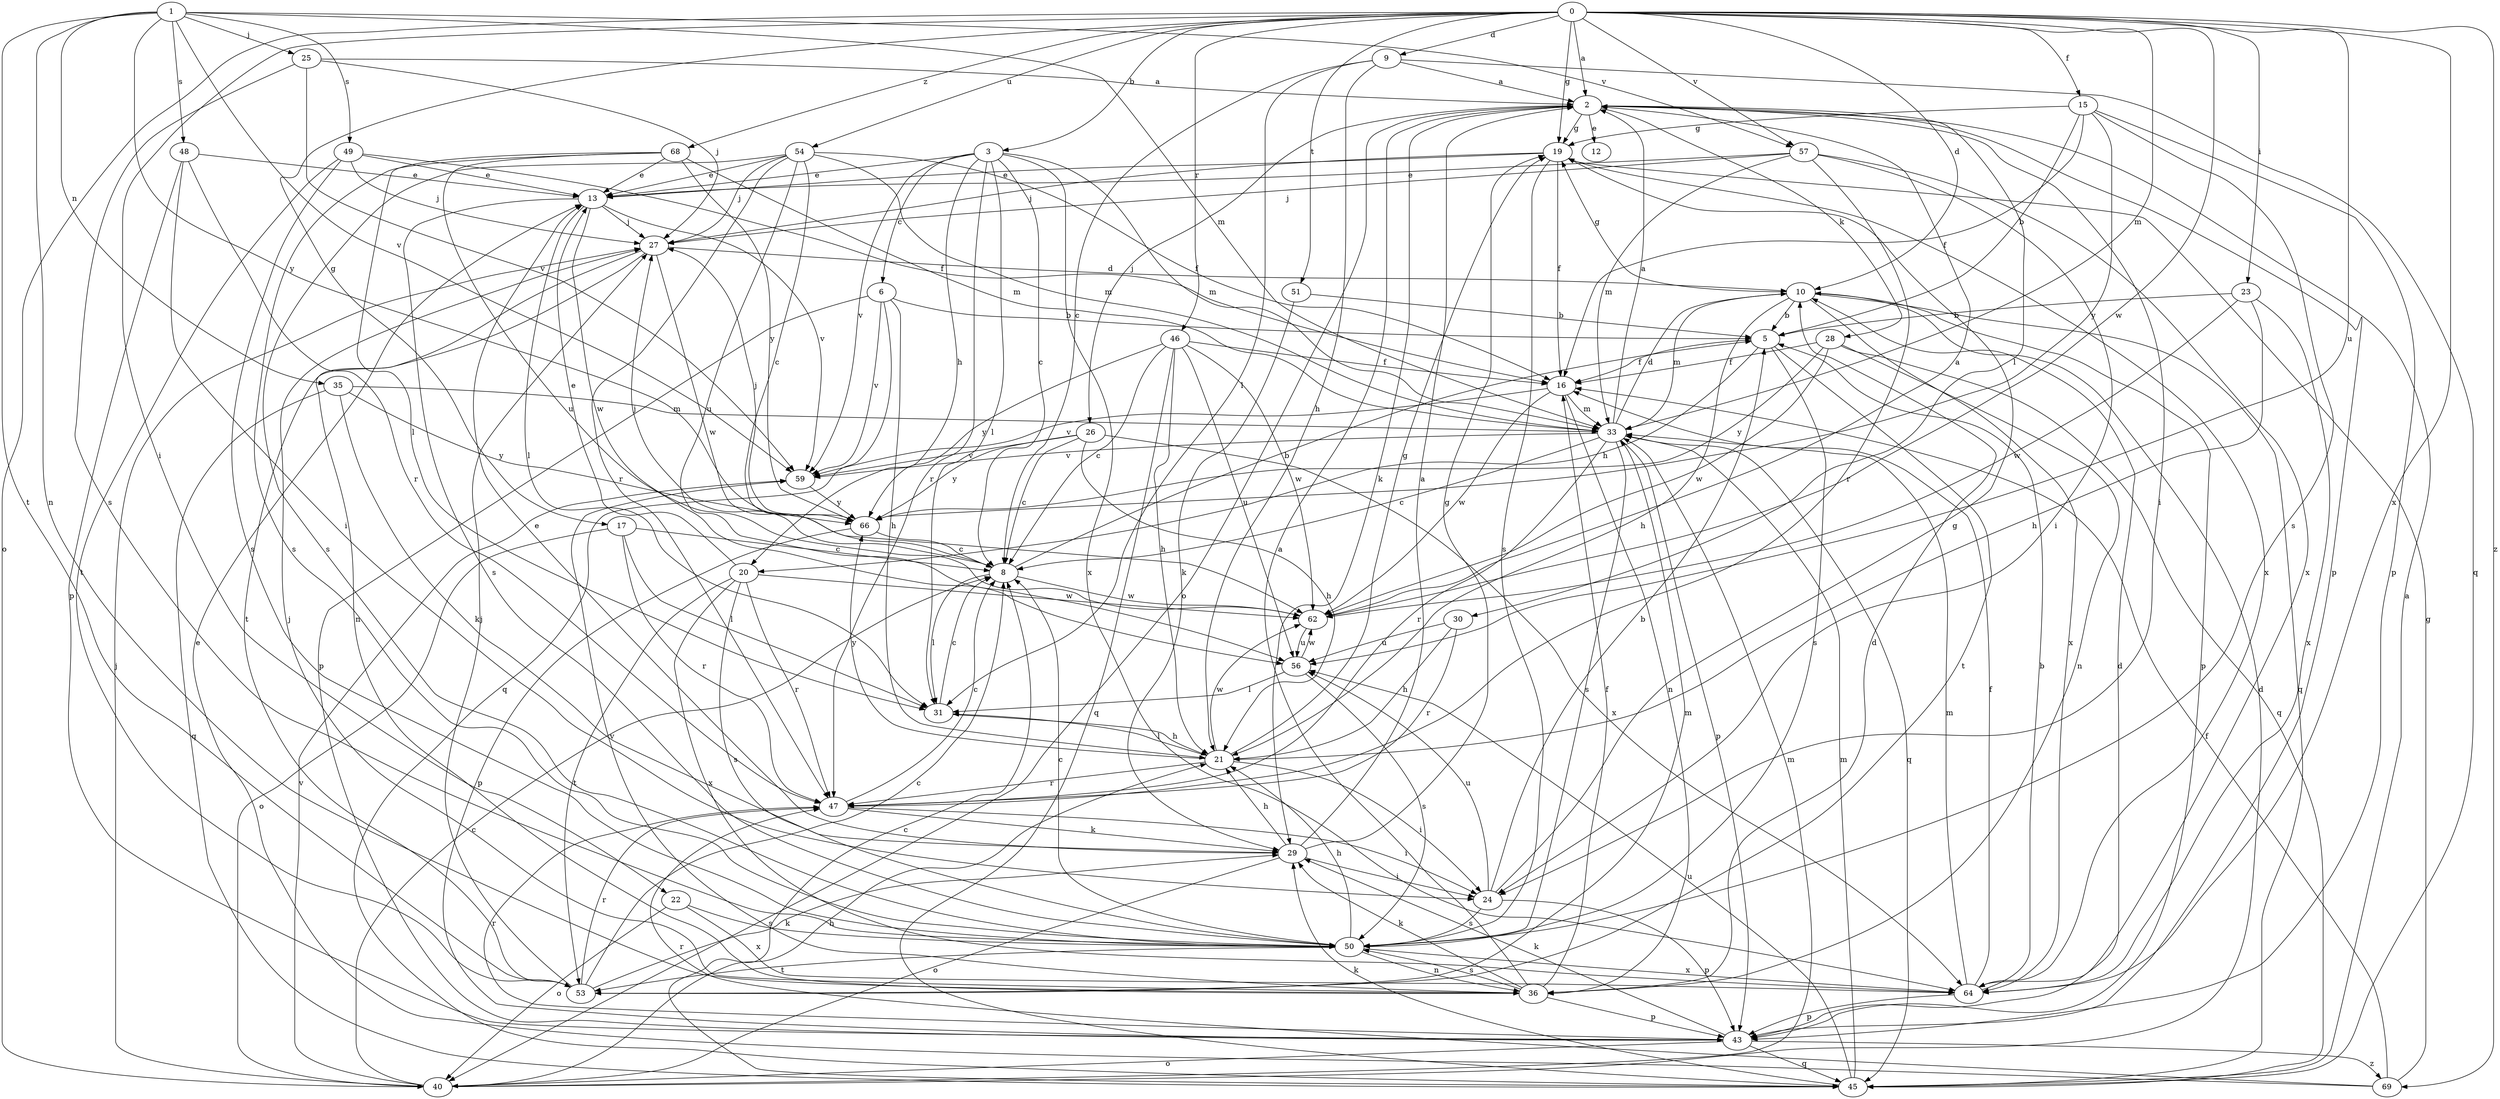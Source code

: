 strict digraph  {
0;
1;
2;
3;
5;
6;
8;
9;
10;
12;
13;
15;
16;
17;
19;
20;
21;
22;
23;
24;
25;
26;
27;
28;
29;
30;
31;
33;
35;
36;
40;
43;
45;
46;
47;
48;
49;
50;
51;
53;
54;
56;
57;
59;
62;
64;
66;
68;
69;
0 -> 2  [label=a];
0 -> 3  [label=b];
0 -> 9  [label=d];
0 -> 10  [label=d];
0 -> 15  [label=f];
0 -> 17  [label=g];
0 -> 19  [label=g];
0 -> 22  [label=i];
0 -> 23  [label=i];
0 -> 33  [label=m];
0 -> 40  [label=o];
0 -> 46  [label=r];
0 -> 51  [label=t];
0 -> 54  [label=u];
0 -> 56  [label=u];
0 -> 57  [label=v];
0 -> 62  [label=w];
0 -> 64  [label=x];
0 -> 68  [label=z];
0 -> 69  [label=z];
1 -> 25  [label=j];
1 -> 33  [label=m];
1 -> 35  [label=n];
1 -> 36  [label=n];
1 -> 48  [label=s];
1 -> 49  [label=s];
1 -> 53  [label=t];
1 -> 57  [label=v];
1 -> 59  [label=v];
1 -> 66  [label=y];
2 -> 12  [label=e];
2 -> 19  [label=g];
2 -> 24  [label=i];
2 -> 26  [label=j];
2 -> 28  [label=k];
2 -> 29  [label=k];
2 -> 30  [label=l];
2 -> 40  [label=o];
2 -> 43  [label=p];
3 -> 6  [label=c];
3 -> 8  [label=c];
3 -> 13  [label=e];
3 -> 20  [label=h];
3 -> 31  [label=l];
3 -> 33  [label=m];
3 -> 47  [label=r];
3 -> 59  [label=v];
3 -> 64  [label=x];
5 -> 16  [label=f];
5 -> 20  [label=h];
5 -> 50  [label=s];
5 -> 53  [label=t];
6 -> 5  [label=b];
6 -> 21  [label=h];
6 -> 43  [label=p];
6 -> 45  [label=q];
6 -> 59  [label=v];
8 -> 5  [label=b];
8 -> 27  [label=j];
8 -> 31  [label=l];
8 -> 62  [label=w];
9 -> 2  [label=a];
9 -> 8  [label=c];
9 -> 21  [label=h];
9 -> 31  [label=l];
9 -> 45  [label=q];
10 -> 5  [label=b];
10 -> 19  [label=g];
10 -> 21  [label=h];
10 -> 33  [label=m];
10 -> 43  [label=p];
10 -> 45  [label=q];
10 -> 64  [label=x];
13 -> 27  [label=j];
13 -> 31  [label=l];
13 -> 50  [label=s];
13 -> 59  [label=v];
13 -> 62  [label=w];
15 -> 5  [label=b];
15 -> 16  [label=f];
15 -> 19  [label=g];
15 -> 43  [label=p];
15 -> 50  [label=s];
15 -> 66  [label=y];
16 -> 33  [label=m];
16 -> 36  [label=n];
16 -> 59  [label=v];
16 -> 62  [label=w];
17 -> 8  [label=c];
17 -> 31  [label=l];
17 -> 40  [label=o];
17 -> 47  [label=r];
19 -> 13  [label=e];
19 -> 16  [label=f];
19 -> 27  [label=j];
19 -> 50  [label=s];
19 -> 64  [label=x];
20 -> 13  [label=e];
20 -> 47  [label=r];
20 -> 50  [label=s];
20 -> 53  [label=t];
20 -> 62  [label=w];
20 -> 64  [label=x];
21 -> 19  [label=g];
21 -> 24  [label=i];
21 -> 31  [label=l];
21 -> 47  [label=r];
21 -> 62  [label=w];
21 -> 66  [label=y];
22 -> 40  [label=o];
22 -> 50  [label=s];
22 -> 64  [label=x];
23 -> 5  [label=b];
23 -> 21  [label=h];
23 -> 62  [label=w];
23 -> 64  [label=x];
24 -> 5  [label=b];
24 -> 19  [label=g];
24 -> 43  [label=p];
24 -> 50  [label=s];
24 -> 56  [label=u];
25 -> 2  [label=a];
25 -> 27  [label=j];
25 -> 50  [label=s];
25 -> 59  [label=v];
26 -> 8  [label=c];
26 -> 21  [label=h];
26 -> 59  [label=v];
26 -> 64  [label=x];
26 -> 66  [label=y];
27 -> 10  [label=d];
27 -> 36  [label=n];
27 -> 53  [label=t];
27 -> 62  [label=w];
28 -> 16  [label=f];
28 -> 36  [label=n];
28 -> 45  [label=q];
28 -> 62  [label=w];
28 -> 66  [label=y];
29 -> 2  [label=a];
29 -> 13  [label=e];
29 -> 19  [label=g];
29 -> 21  [label=h];
29 -> 24  [label=i];
29 -> 40  [label=o];
30 -> 21  [label=h];
30 -> 47  [label=r];
30 -> 56  [label=u];
31 -> 8  [label=c];
31 -> 21  [label=h];
33 -> 2  [label=a];
33 -> 8  [label=c];
33 -> 10  [label=d];
33 -> 43  [label=p];
33 -> 45  [label=q];
33 -> 47  [label=r];
33 -> 50  [label=s];
33 -> 59  [label=v];
35 -> 29  [label=k];
35 -> 33  [label=m];
35 -> 45  [label=q];
35 -> 66  [label=y];
36 -> 2  [label=a];
36 -> 10  [label=d];
36 -> 16  [label=f];
36 -> 27  [label=j];
36 -> 29  [label=k];
36 -> 43  [label=p];
36 -> 50  [label=s];
36 -> 59  [label=v];
40 -> 8  [label=c];
40 -> 10  [label=d];
40 -> 21  [label=h];
40 -> 27  [label=j];
40 -> 33  [label=m];
40 -> 59  [label=v];
43 -> 10  [label=d];
43 -> 29  [label=k];
43 -> 40  [label=o];
43 -> 45  [label=q];
43 -> 47  [label=r];
43 -> 69  [label=z];
45 -> 2  [label=a];
45 -> 8  [label=c];
45 -> 29  [label=k];
45 -> 33  [label=m];
45 -> 56  [label=u];
46 -> 8  [label=c];
46 -> 16  [label=f];
46 -> 21  [label=h];
46 -> 45  [label=q];
46 -> 56  [label=u];
46 -> 62  [label=w];
46 -> 66  [label=y];
47 -> 8  [label=c];
47 -> 24  [label=i];
47 -> 29  [label=k];
48 -> 13  [label=e];
48 -> 24  [label=i];
48 -> 43  [label=p];
48 -> 47  [label=r];
49 -> 13  [label=e];
49 -> 16  [label=f];
49 -> 27  [label=j];
49 -> 50  [label=s];
49 -> 53  [label=t];
50 -> 8  [label=c];
50 -> 21  [label=h];
50 -> 36  [label=n];
50 -> 53  [label=t];
50 -> 64  [label=x];
51 -> 5  [label=b];
51 -> 29  [label=k];
53 -> 8  [label=c];
53 -> 27  [label=j];
53 -> 29  [label=k];
53 -> 33  [label=m];
53 -> 47  [label=r];
54 -> 8  [label=c];
54 -> 13  [label=e];
54 -> 16  [label=f];
54 -> 27  [label=j];
54 -> 33  [label=m];
54 -> 47  [label=r];
54 -> 50  [label=s];
54 -> 56  [label=u];
56 -> 31  [label=l];
56 -> 50  [label=s];
56 -> 62  [label=w];
57 -> 13  [label=e];
57 -> 24  [label=i];
57 -> 27  [label=j];
57 -> 33  [label=m];
57 -> 47  [label=r];
57 -> 64  [label=x];
59 -> 66  [label=y];
62 -> 2  [label=a];
62 -> 56  [label=u];
64 -> 5  [label=b];
64 -> 16  [label=f];
64 -> 33  [label=m];
64 -> 43  [label=p];
66 -> 8  [label=c];
66 -> 27  [label=j];
66 -> 43  [label=p];
68 -> 13  [label=e];
68 -> 31  [label=l];
68 -> 33  [label=m];
68 -> 50  [label=s];
68 -> 56  [label=u];
68 -> 66  [label=y];
69 -> 13  [label=e];
69 -> 16  [label=f];
69 -> 19  [label=g];
69 -> 47  [label=r];
}
